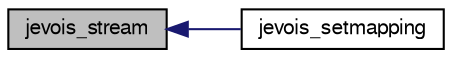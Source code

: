 digraph "jevois_stream"
{
  edge [fontname="FreeSans",fontsize="10",labelfontname="FreeSans",labelfontsize="10"];
  node [fontname="FreeSans",fontsize="10",shape=record];
  rankdir="LR";
  Node1 [label="jevois_stream",height=0.2,width=0.4,color="black", fillcolor="grey75", style="filled", fontcolor="black"];
  Node1 -> Node2 [dir="back",color="midnightblue",fontsize="10",style="solid",fontname="FreeSans"];
  Node2 [label="jevois_setmapping",height=0.2,width=0.4,color="black", fillcolor="white", style="filled",URL="$jevois_8h.html#a0e47409eccd5ab805c0b20e07f80ab1d",tooltip="Set video mapping. "];
}
